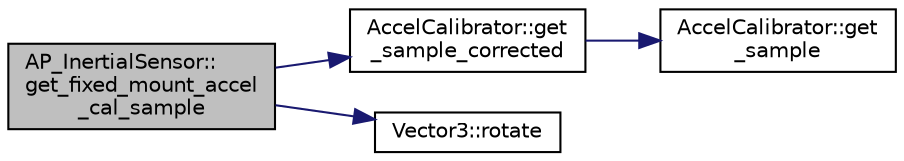 digraph "AP_InertialSensor::get_fixed_mount_accel_cal_sample"
{
 // INTERACTIVE_SVG=YES
  edge [fontname="Helvetica",fontsize="10",labelfontname="Helvetica",labelfontsize="10"];
  node [fontname="Helvetica",fontsize="10",shape=record];
  rankdir="LR";
  Node1 [label="AP_InertialSensor::\lget_fixed_mount_accel\l_cal_sample",height=0.2,width=0.4,color="black", fillcolor="grey75", style="filled", fontcolor="black"];
  Node1 -> Node2 [color="midnightblue",fontsize="10",style="solid",fontname="Helvetica"];
  Node2 [label="AccelCalibrator::get\l_sample_corrected",height=0.2,width=0.4,color="black", fillcolor="white", style="filled",URL="$classAccelCalibrator.html#a3459659bb293027c0e9b8658c7135185"];
  Node2 -> Node3 [color="midnightblue",fontsize="10",style="solid",fontname="Helvetica"];
  Node3 [label="AccelCalibrator::get\l_sample",height=0.2,width=0.4,color="black", fillcolor="white", style="filled",URL="$classAccelCalibrator.html#a97c6d873d36c2598ff8b8964b0307d8c"];
  Node1 -> Node4 [color="midnightblue",fontsize="10",style="solid",fontname="Helvetica"];
  Node4 [label="Vector3::rotate",height=0.2,width=0.4,color="black", fillcolor="white", style="filled",URL="$classVector3.html#a53d5701ae2db9492944550927279b7b8"];
}
